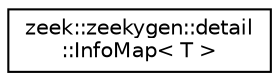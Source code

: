 digraph "Graphical Class Hierarchy"
{
 // LATEX_PDF_SIZE
  edge [fontname="Helvetica",fontsize="10",labelfontname="Helvetica",labelfontsize="10"];
  node [fontname="Helvetica",fontsize="10",shape=record];
  rankdir="LR";
  Node0 [label="zeek::zeekygen::detail\l::InfoMap\< T \>",height=0.2,width=0.4,color="black", fillcolor="white", style="filled",URL="$d0/de7/structzeek_1_1zeekygen_1_1detail_1_1InfoMap.html",tooltip=" "];
}

